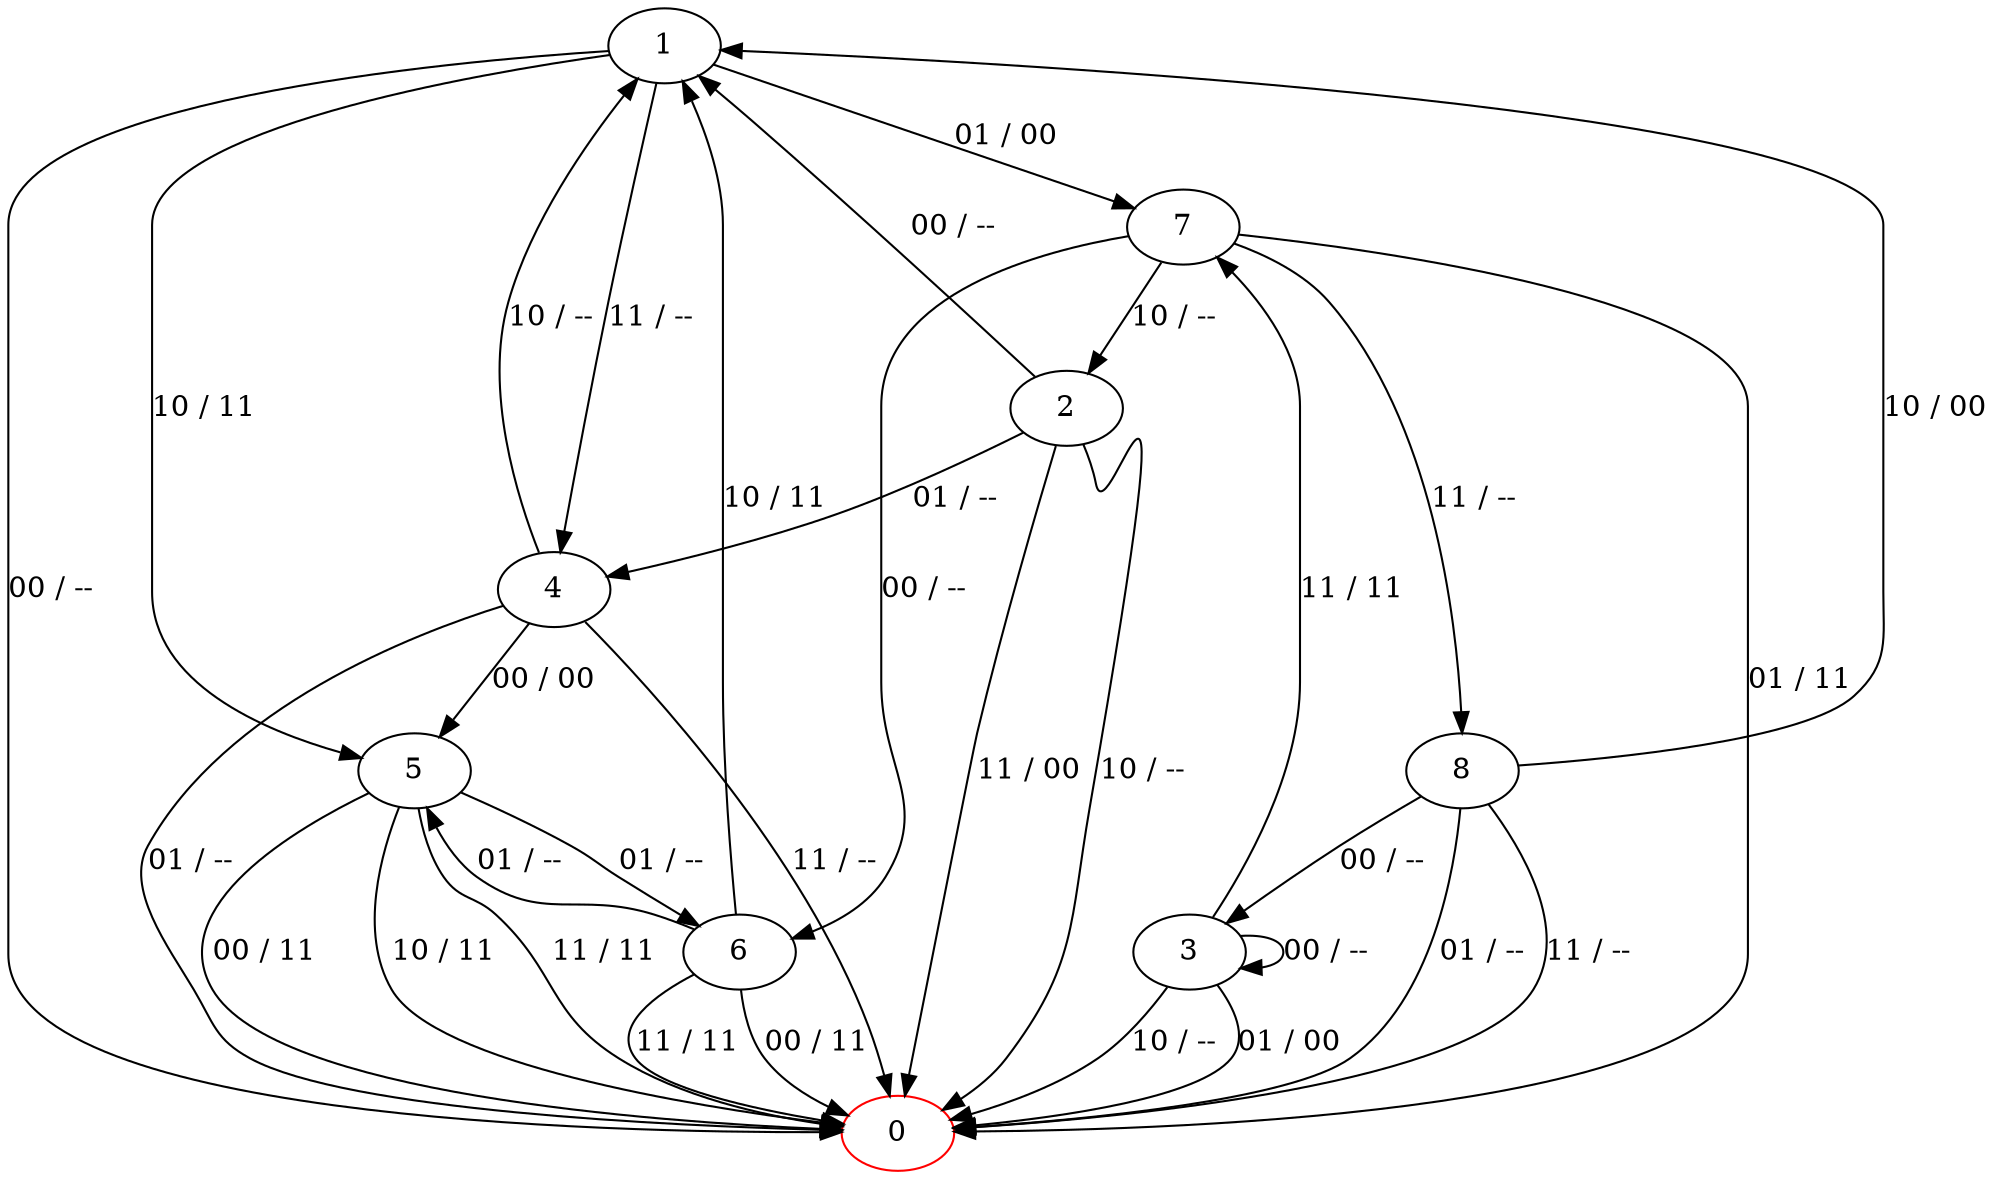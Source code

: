 digraph g {
0 [color="red"]
1
2
3
4
5
6
7
8
1 -> 0 [label="00 / --"]
1 -> 7 [label="01 / 00"]
1 -> 5 [label="10 / 11"]
1 -> 4 [label="11 / --"]
2 -> 1 [label="00 / --"]
2 -> 4 [label="01 / --"]
2 -> 0 [label="10 / --"]
2 -> 0 [label="11 / 00"]
3 -> 3 [label="00 / --"]
3 -> 0 [label="01 / 00"]
3 -> 0 [label="10 / --"]
3 -> 7 [label="11 / 11"]
4 -> 5 [label="00 / 00"]
4 -> 0 [label="01 / --"]
4 -> 1 [label="10 / --"]
4 -> 0 [label="11 / --"]
5 -> 0 [label="00 / 11"]
5 -> 6 [label="01 / --"]
5 -> 0 [label="10 / 11"]
5 -> 0 [label="11 / 11"]
6 -> 0 [label="00 / 11"]
6 -> 5 [label="01 / --"]
6 -> 1 [label="10 / 11"]
6 -> 0 [label="11 / 11"]
7 -> 6 [label="00 / --"]
7 -> 0 [label="01 / 11"]
7 -> 2 [label="10 / --"]
7 -> 8 [label="11 / --"]
8 -> 3 [label="00 / --"]
8 -> 0 [label="01 / --"]
8 -> 1 [label="10 / 00"]
8 -> 0 [label="11 / --"]
}